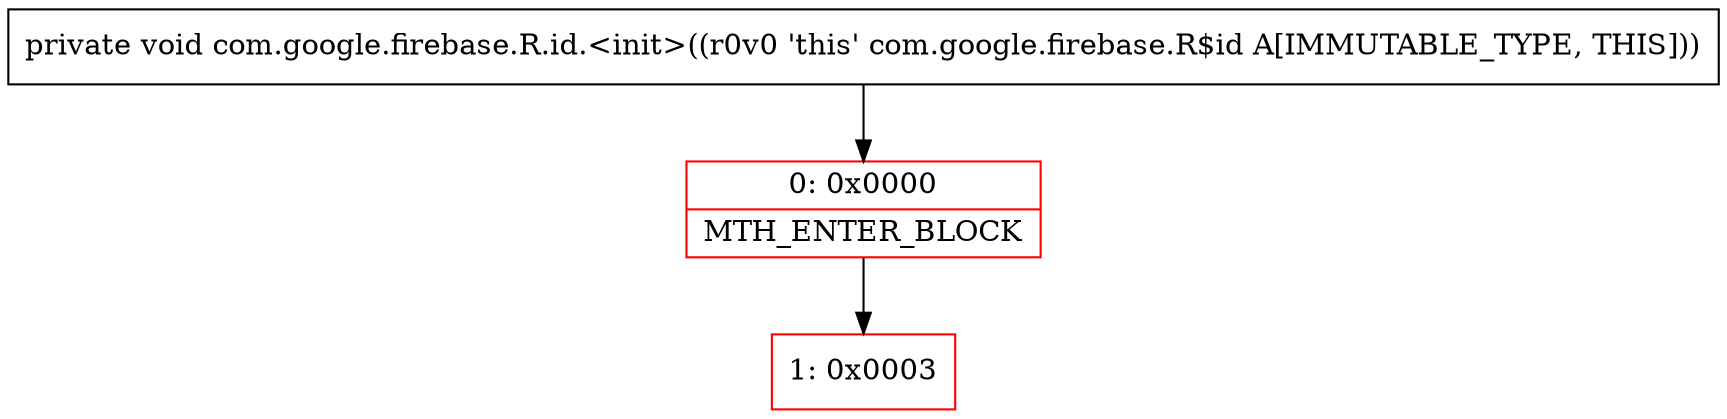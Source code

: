 digraph "CFG forcom.google.firebase.R.id.\<init\>()V" {
subgraph cluster_Region_2070464546 {
label = "R(0)";
node [shape=record,color=blue];
}
Node_0 [shape=record,color=red,label="{0\:\ 0x0000|MTH_ENTER_BLOCK\l}"];
Node_1 [shape=record,color=red,label="{1\:\ 0x0003}"];
MethodNode[shape=record,label="{private void com.google.firebase.R.id.\<init\>((r0v0 'this' com.google.firebase.R$id A[IMMUTABLE_TYPE, THIS])) }"];
MethodNode -> Node_0;
Node_0 -> Node_1;
}

